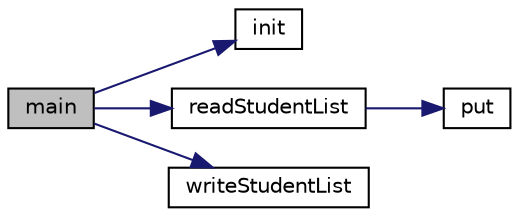 digraph "main"
{
  edge [fontname="Helvetica",fontsize="10",labelfontname="Helvetica",labelfontsize="10"];
  node [fontname="Helvetica",fontsize="10",shape=record];
  rankdir="LR";
  Node1 [label="main",height=0.2,width=0.4,color="black", fillcolor="grey75", style="filled", fontcolor="black"];
  Node1 -> Node2 [color="midnightblue",fontsize="10",style="solid",fontname="Helvetica"];
  Node2 [label="init",height=0.2,width=0.4,color="black", fillcolor="white", style="filled",URL="$ListStudents__queue_8c.html#a224704b6af1ea85c374ee7bed6a80b41"];
  Node1 -> Node3 [color="midnightblue",fontsize="10",style="solid",fontname="Helvetica"];
  Node3 [label="readStudentList",height=0.2,width=0.4,color="black", fillcolor="white", style="filled",URL="$ListStudents__main_8c.html#a06ff31ab1d0e694ba9c35eb08e583950"];
  Node3 -> Node4 [color="midnightblue",fontsize="10",style="solid",fontname="Helvetica"];
  Node4 [label="put",height=0.2,width=0.4,color="black", fillcolor="white", style="filled",URL="$ListStudents__queue_8c.html#ab88e40b482be2c89256c133fad50ec89"];
  Node1 -> Node5 [color="midnightblue",fontsize="10",style="solid",fontname="Helvetica"];
  Node5 [label="writeStudentList",height=0.2,width=0.4,color="black", fillcolor="white", style="filled",URL="$ListStudents__main_8c.html#a1b41f1bf22121a8616fa316bfa258262"];
}
